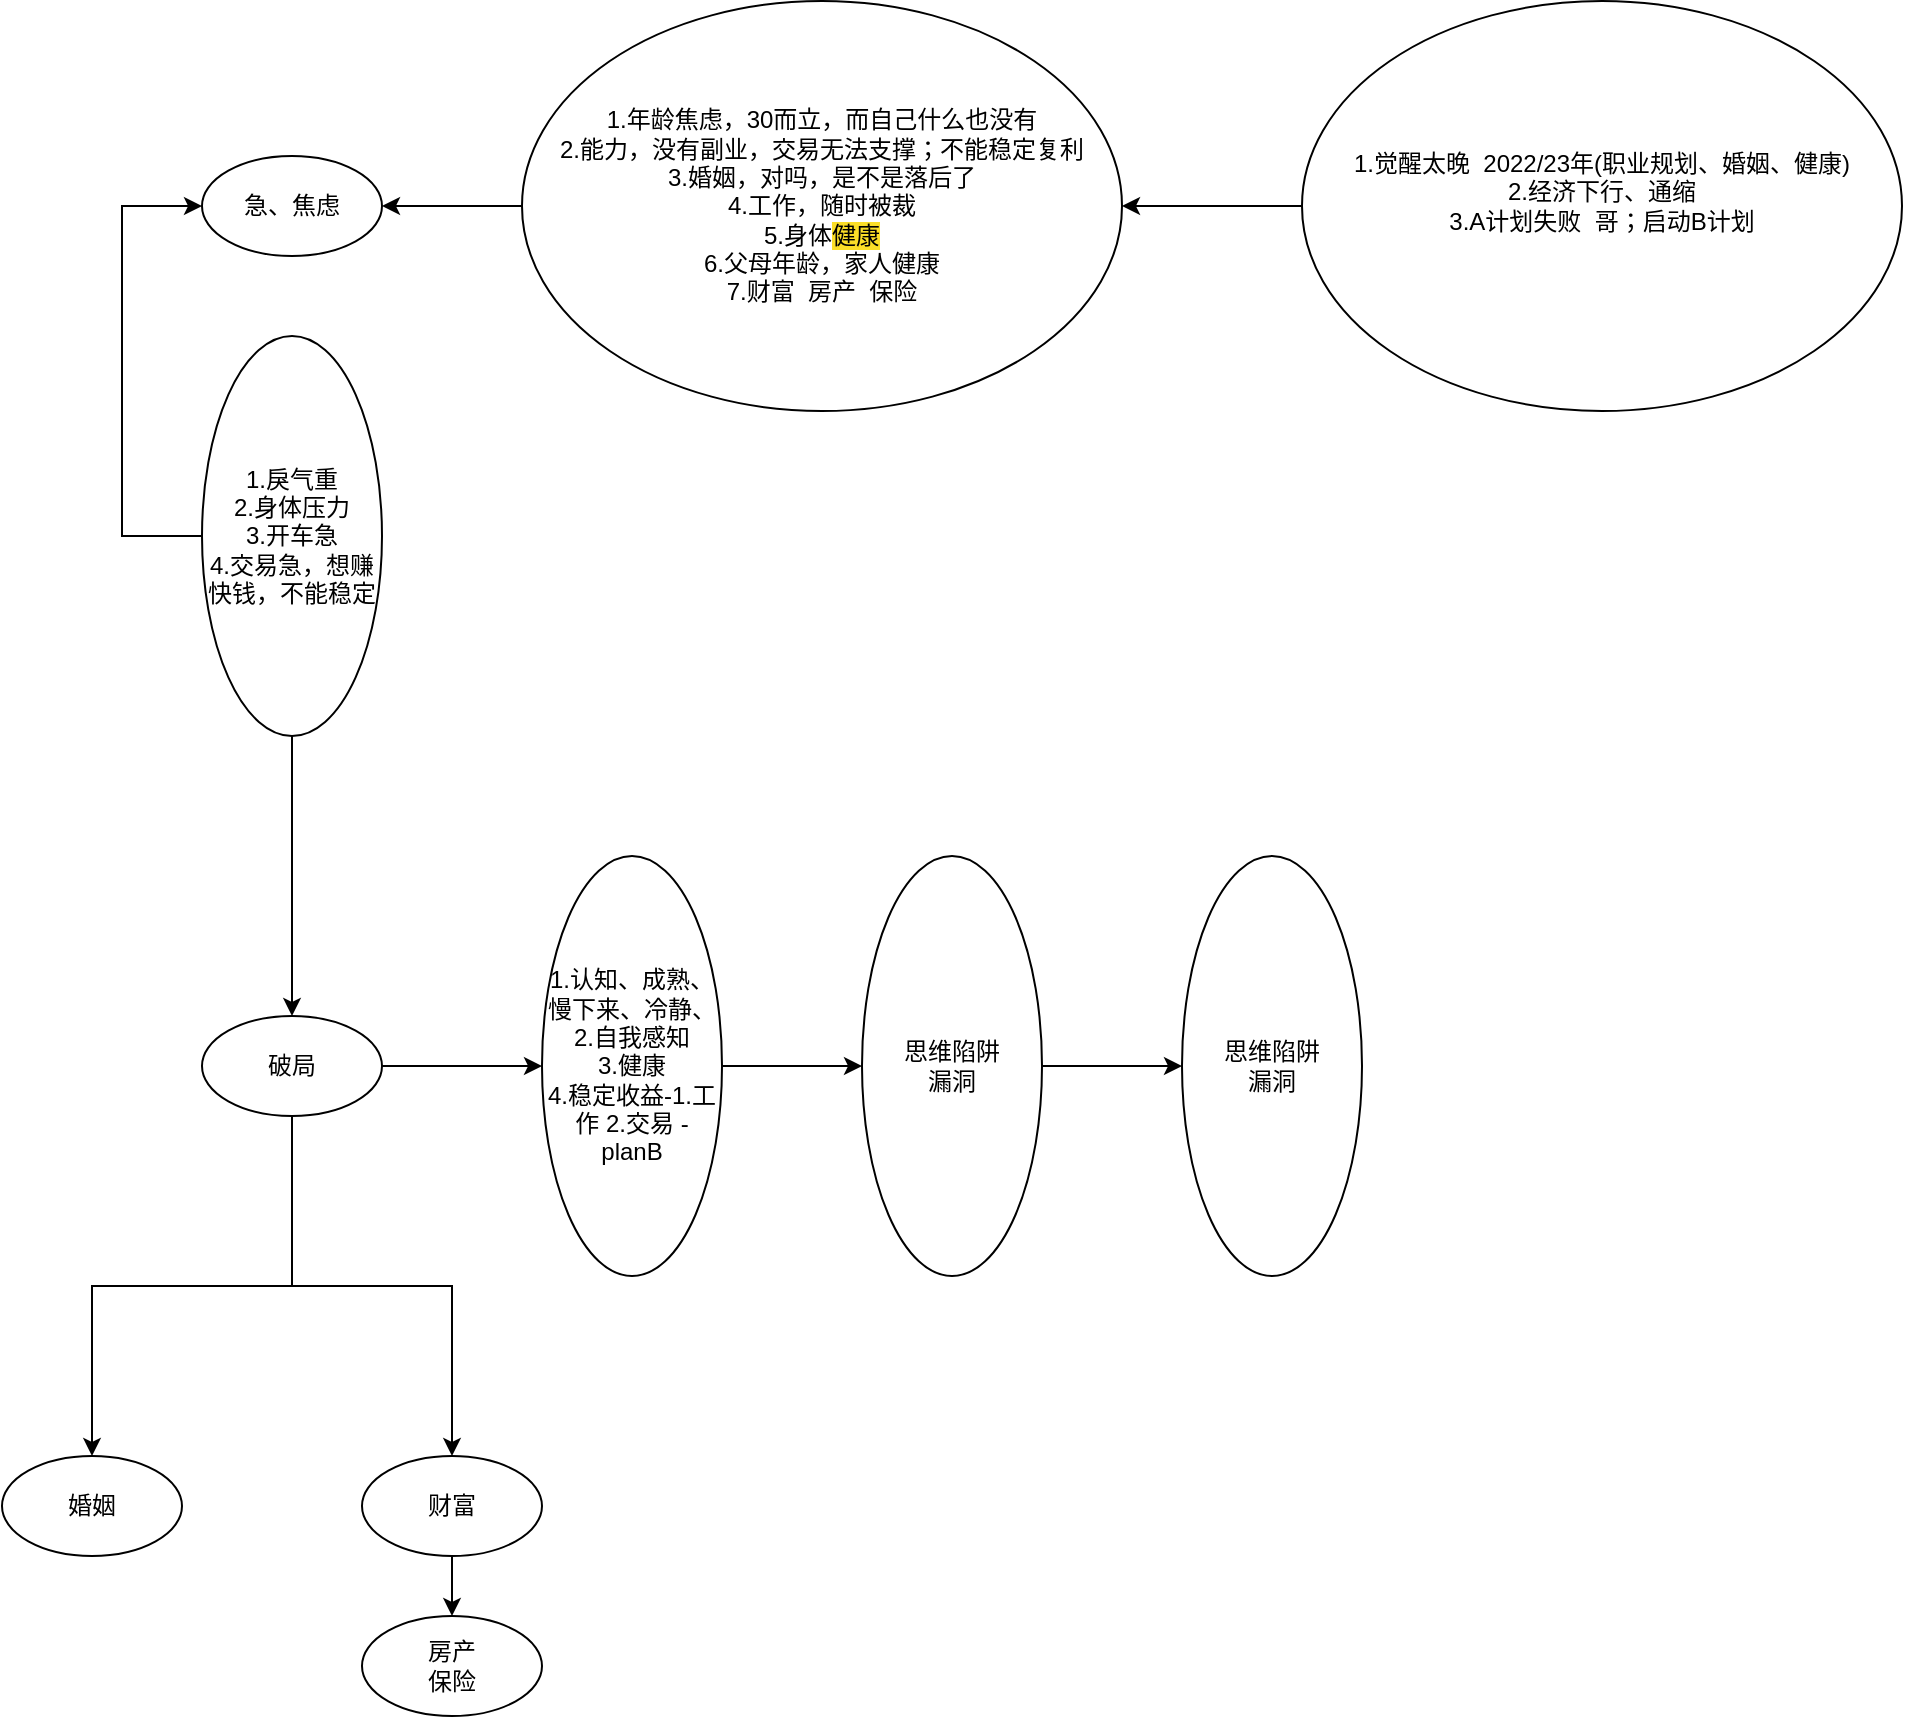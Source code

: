 <mxfile version="23.1.6" type="github">
  <diagram name="第 1 页" id="KEMMI0yfq3c-ek_gplTg">
    <mxGraphModel dx="1247" dy="622" grid="1" gridSize="10" guides="1" tooltips="1" connect="1" arrows="1" fold="1" page="1" pageScale="1" pageWidth="827" pageHeight="1169" math="0" shadow="0">
      <root>
        <mxCell id="0" />
        <mxCell id="1" parent="0" />
        <mxCell id="skOWN3L53YkmH7YidaTr-1" value="急、焦虑" style="ellipse;whiteSpace=wrap;html=1;" vertex="1" parent="1">
          <mxGeometry x="310" y="300" width="90" height="50" as="geometry" />
        </mxCell>
        <mxCell id="skOWN3L53YkmH7YidaTr-3" style="edgeStyle=orthogonalEdgeStyle;rounded=0;orthogonalLoop=1;jettySize=auto;html=1;exitX=0;exitY=0.5;exitDx=0;exitDy=0;entryX=0;entryY=0.5;entryDx=0;entryDy=0;" edge="1" parent="1" source="skOWN3L53YkmH7YidaTr-2" target="skOWN3L53YkmH7YidaTr-1">
          <mxGeometry relative="1" as="geometry">
            <Array as="points">
              <mxPoint x="270" y="490" />
              <mxPoint x="270" y="325" />
            </Array>
          </mxGeometry>
        </mxCell>
        <mxCell id="skOWN3L53YkmH7YidaTr-9" style="edgeStyle=orthogonalEdgeStyle;rounded=0;orthogonalLoop=1;jettySize=auto;html=1;exitX=0.5;exitY=1;exitDx=0;exitDy=0;" edge="1" parent="1" source="skOWN3L53YkmH7YidaTr-2" target="skOWN3L53YkmH7YidaTr-8">
          <mxGeometry relative="1" as="geometry" />
        </mxCell>
        <mxCell id="skOWN3L53YkmH7YidaTr-2" value="1.戾气重&lt;br&gt;2.身体压力&lt;br&gt;3.开车急&lt;br&gt;4.交易急，想赚快钱，不能稳定" style="ellipse;whiteSpace=wrap;html=1;" vertex="1" parent="1">
          <mxGeometry x="310" y="390" width="90" height="200" as="geometry" />
        </mxCell>
        <mxCell id="skOWN3L53YkmH7YidaTr-5" value="" style="edgeStyle=orthogonalEdgeStyle;rounded=0;orthogonalLoop=1;jettySize=auto;html=1;" edge="1" parent="1" source="skOWN3L53YkmH7YidaTr-4" target="skOWN3L53YkmH7YidaTr-1">
          <mxGeometry relative="1" as="geometry" />
        </mxCell>
        <mxCell id="skOWN3L53YkmH7YidaTr-4" value="1.&lt;span style=&quot;background-color: initial;&quot;&gt;年龄焦虑，30而立，而自己什么也没有&lt;br&gt;&lt;/span&gt;&lt;span style=&quot;background-color: initial;&quot;&gt;2.能力&lt;/span&gt;&lt;span style=&quot;background-color: initial;&quot; class=&quot;ne-text&quot;&gt;，没有副业，交易无法支撑；不能稳定复利&lt;br&gt;&lt;/span&gt;&lt;span style=&quot;background-color: initial;&quot;&gt;3.&lt;/span&gt;&lt;span style=&quot;background-color: initial;&quot;&gt;婚姻，对吗，是不是落后了&lt;br&gt;4.工作，随时被裁&lt;br&gt;5.&lt;/span&gt;&lt;span style=&quot;background-color: initial;&quot;&gt;身体&lt;/span&gt;&lt;span style=&quot;background-color: rgb(251, 222, 40);&quot; class=&quot;ne-text&quot;&gt;健康&lt;br&gt;&lt;/span&gt;&lt;span style=&quot;background-color: initial;&quot;&gt;6.&lt;/span&gt;&lt;span style=&quot;background-color: initial;&quot;&gt;父母年龄，家人健康&lt;br&gt;7.财富&amp;nbsp; 房产&amp;nbsp; 保险&lt;/span&gt;&lt;span style=&quot;background-color: initial;&quot;&gt;&lt;br&gt;&lt;/span&gt;" style="ellipse;whiteSpace=wrap;html=1;" vertex="1" parent="1">
          <mxGeometry x="470" y="222.5" width="300" height="205" as="geometry" />
        </mxCell>
        <mxCell id="skOWN3L53YkmH7YidaTr-7" style="edgeStyle=orthogonalEdgeStyle;rounded=0;orthogonalLoop=1;jettySize=auto;html=1;exitX=0;exitY=0.5;exitDx=0;exitDy=0;" edge="1" parent="1" source="skOWN3L53YkmH7YidaTr-6" target="skOWN3L53YkmH7YidaTr-4">
          <mxGeometry relative="1" as="geometry" />
        </mxCell>
        <mxCell id="skOWN3L53YkmH7YidaTr-6" value="&lt;span style=&quot;background-color: initial;&quot;&gt;1.觉醒太晚&amp;nbsp; 2022/23年(职业规划、婚姻、健康)&lt;br&gt;2.经济下行、通缩&lt;br&gt;3.A计划失败&amp;nbsp; 哥；启动B计划&lt;br&gt;&lt;br&gt;&lt;/span&gt;" style="ellipse;whiteSpace=wrap;html=1;" vertex="1" parent="1">
          <mxGeometry x="860" y="222.5" width="300" height="205" as="geometry" />
        </mxCell>
        <mxCell id="skOWN3L53YkmH7YidaTr-11" style="edgeStyle=orthogonalEdgeStyle;rounded=0;orthogonalLoop=1;jettySize=auto;html=1;exitX=1;exitY=0.5;exitDx=0;exitDy=0;" edge="1" parent="1" source="skOWN3L53YkmH7YidaTr-8" target="skOWN3L53YkmH7YidaTr-10">
          <mxGeometry relative="1" as="geometry" />
        </mxCell>
        <mxCell id="skOWN3L53YkmH7YidaTr-14" style="edgeStyle=orthogonalEdgeStyle;rounded=0;orthogonalLoop=1;jettySize=auto;html=1;exitX=0.5;exitY=1;exitDx=0;exitDy=0;entryX=0.5;entryY=0;entryDx=0;entryDy=0;" edge="1" parent="1" source="skOWN3L53YkmH7YidaTr-8" target="skOWN3L53YkmH7YidaTr-12">
          <mxGeometry relative="1" as="geometry" />
        </mxCell>
        <mxCell id="skOWN3L53YkmH7YidaTr-18" style="edgeStyle=orthogonalEdgeStyle;rounded=0;orthogonalLoop=1;jettySize=auto;html=1;exitX=0.5;exitY=1;exitDx=0;exitDy=0;" edge="1" parent="1" source="skOWN3L53YkmH7YidaTr-8" target="skOWN3L53YkmH7YidaTr-13">
          <mxGeometry relative="1" as="geometry" />
        </mxCell>
        <mxCell id="skOWN3L53YkmH7YidaTr-8" value="破局" style="ellipse;whiteSpace=wrap;html=1;" vertex="1" parent="1">
          <mxGeometry x="310" y="730" width="90" height="50" as="geometry" />
        </mxCell>
        <mxCell id="skOWN3L53YkmH7YidaTr-22" style="edgeStyle=orthogonalEdgeStyle;rounded=0;orthogonalLoop=1;jettySize=auto;html=1;exitX=1;exitY=0.5;exitDx=0;exitDy=0;entryX=0;entryY=0.5;entryDx=0;entryDy=0;" edge="1" parent="1" source="skOWN3L53YkmH7YidaTr-10" target="skOWN3L53YkmH7YidaTr-20">
          <mxGeometry relative="1" as="geometry" />
        </mxCell>
        <mxCell id="skOWN3L53YkmH7YidaTr-10" value="1.认知、成熟、慢下来、冷静、2.自我感知&lt;br&gt;3.健康&lt;br&gt;4.稳定收益-1.工作 2.交易 - planB" style="ellipse;whiteSpace=wrap;html=1;" vertex="1" parent="1">
          <mxGeometry x="480" y="650" width="90" height="210" as="geometry" />
        </mxCell>
        <mxCell id="skOWN3L53YkmH7YidaTr-12" value="婚姻" style="ellipse;whiteSpace=wrap;html=1;" vertex="1" parent="1">
          <mxGeometry x="210" y="950" width="90" height="50" as="geometry" />
        </mxCell>
        <mxCell id="skOWN3L53YkmH7YidaTr-19" style="edgeStyle=orthogonalEdgeStyle;rounded=0;orthogonalLoop=1;jettySize=auto;html=1;exitX=0.5;exitY=1;exitDx=0;exitDy=0;" edge="1" parent="1" source="skOWN3L53YkmH7YidaTr-13" target="skOWN3L53YkmH7YidaTr-16">
          <mxGeometry relative="1" as="geometry" />
        </mxCell>
        <mxCell id="skOWN3L53YkmH7YidaTr-13" value="财富" style="ellipse;whiteSpace=wrap;html=1;" vertex="1" parent="1">
          <mxGeometry x="390" y="950" width="90" height="50" as="geometry" />
        </mxCell>
        <mxCell id="skOWN3L53YkmH7YidaTr-16" value="房产&lt;br&gt;保险" style="ellipse;whiteSpace=wrap;html=1;" vertex="1" parent="1">
          <mxGeometry x="390" y="1030" width="90" height="50" as="geometry" />
        </mxCell>
        <mxCell id="skOWN3L53YkmH7YidaTr-23" style="edgeStyle=orthogonalEdgeStyle;rounded=0;orthogonalLoop=1;jettySize=auto;html=1;exitX=1;exitY=0.5;exitDx=0;exitDy=0;" edge="1" parent="1" source="skOWN3L53YkmH7YidaTr-20" target="skOWN3L53YkmH7YidaTr-21">
          <mxGeometry relative="1" as="geometry" />
        </mxCell>
        <mxCell id="skOWN3L53YkmH7YidaTr-20" value="思维陷阱&lt;br&gt;漏洞" style="ellipse;whiteSpace=wrap;html=1;" vertex="1" parent="1">
          <mxGeometry x="640" y="650" width="90" height="210" as="geometry" />
        </mxCell>
        <mxCell id="skOWN3L53YkmH7YidaTr-21" value="思维陷阱&lt;br&gt;漏洞" style="ellipse;whiteSpace=wrap;html=1;" vertex="1" parent="1">
          <mxGeometry x="800" y="650" width="90" height="210" as="geometry" />
        </mxCell>
      </root>
    </mxGraphModel>
  </diagram>
</mxfile>
